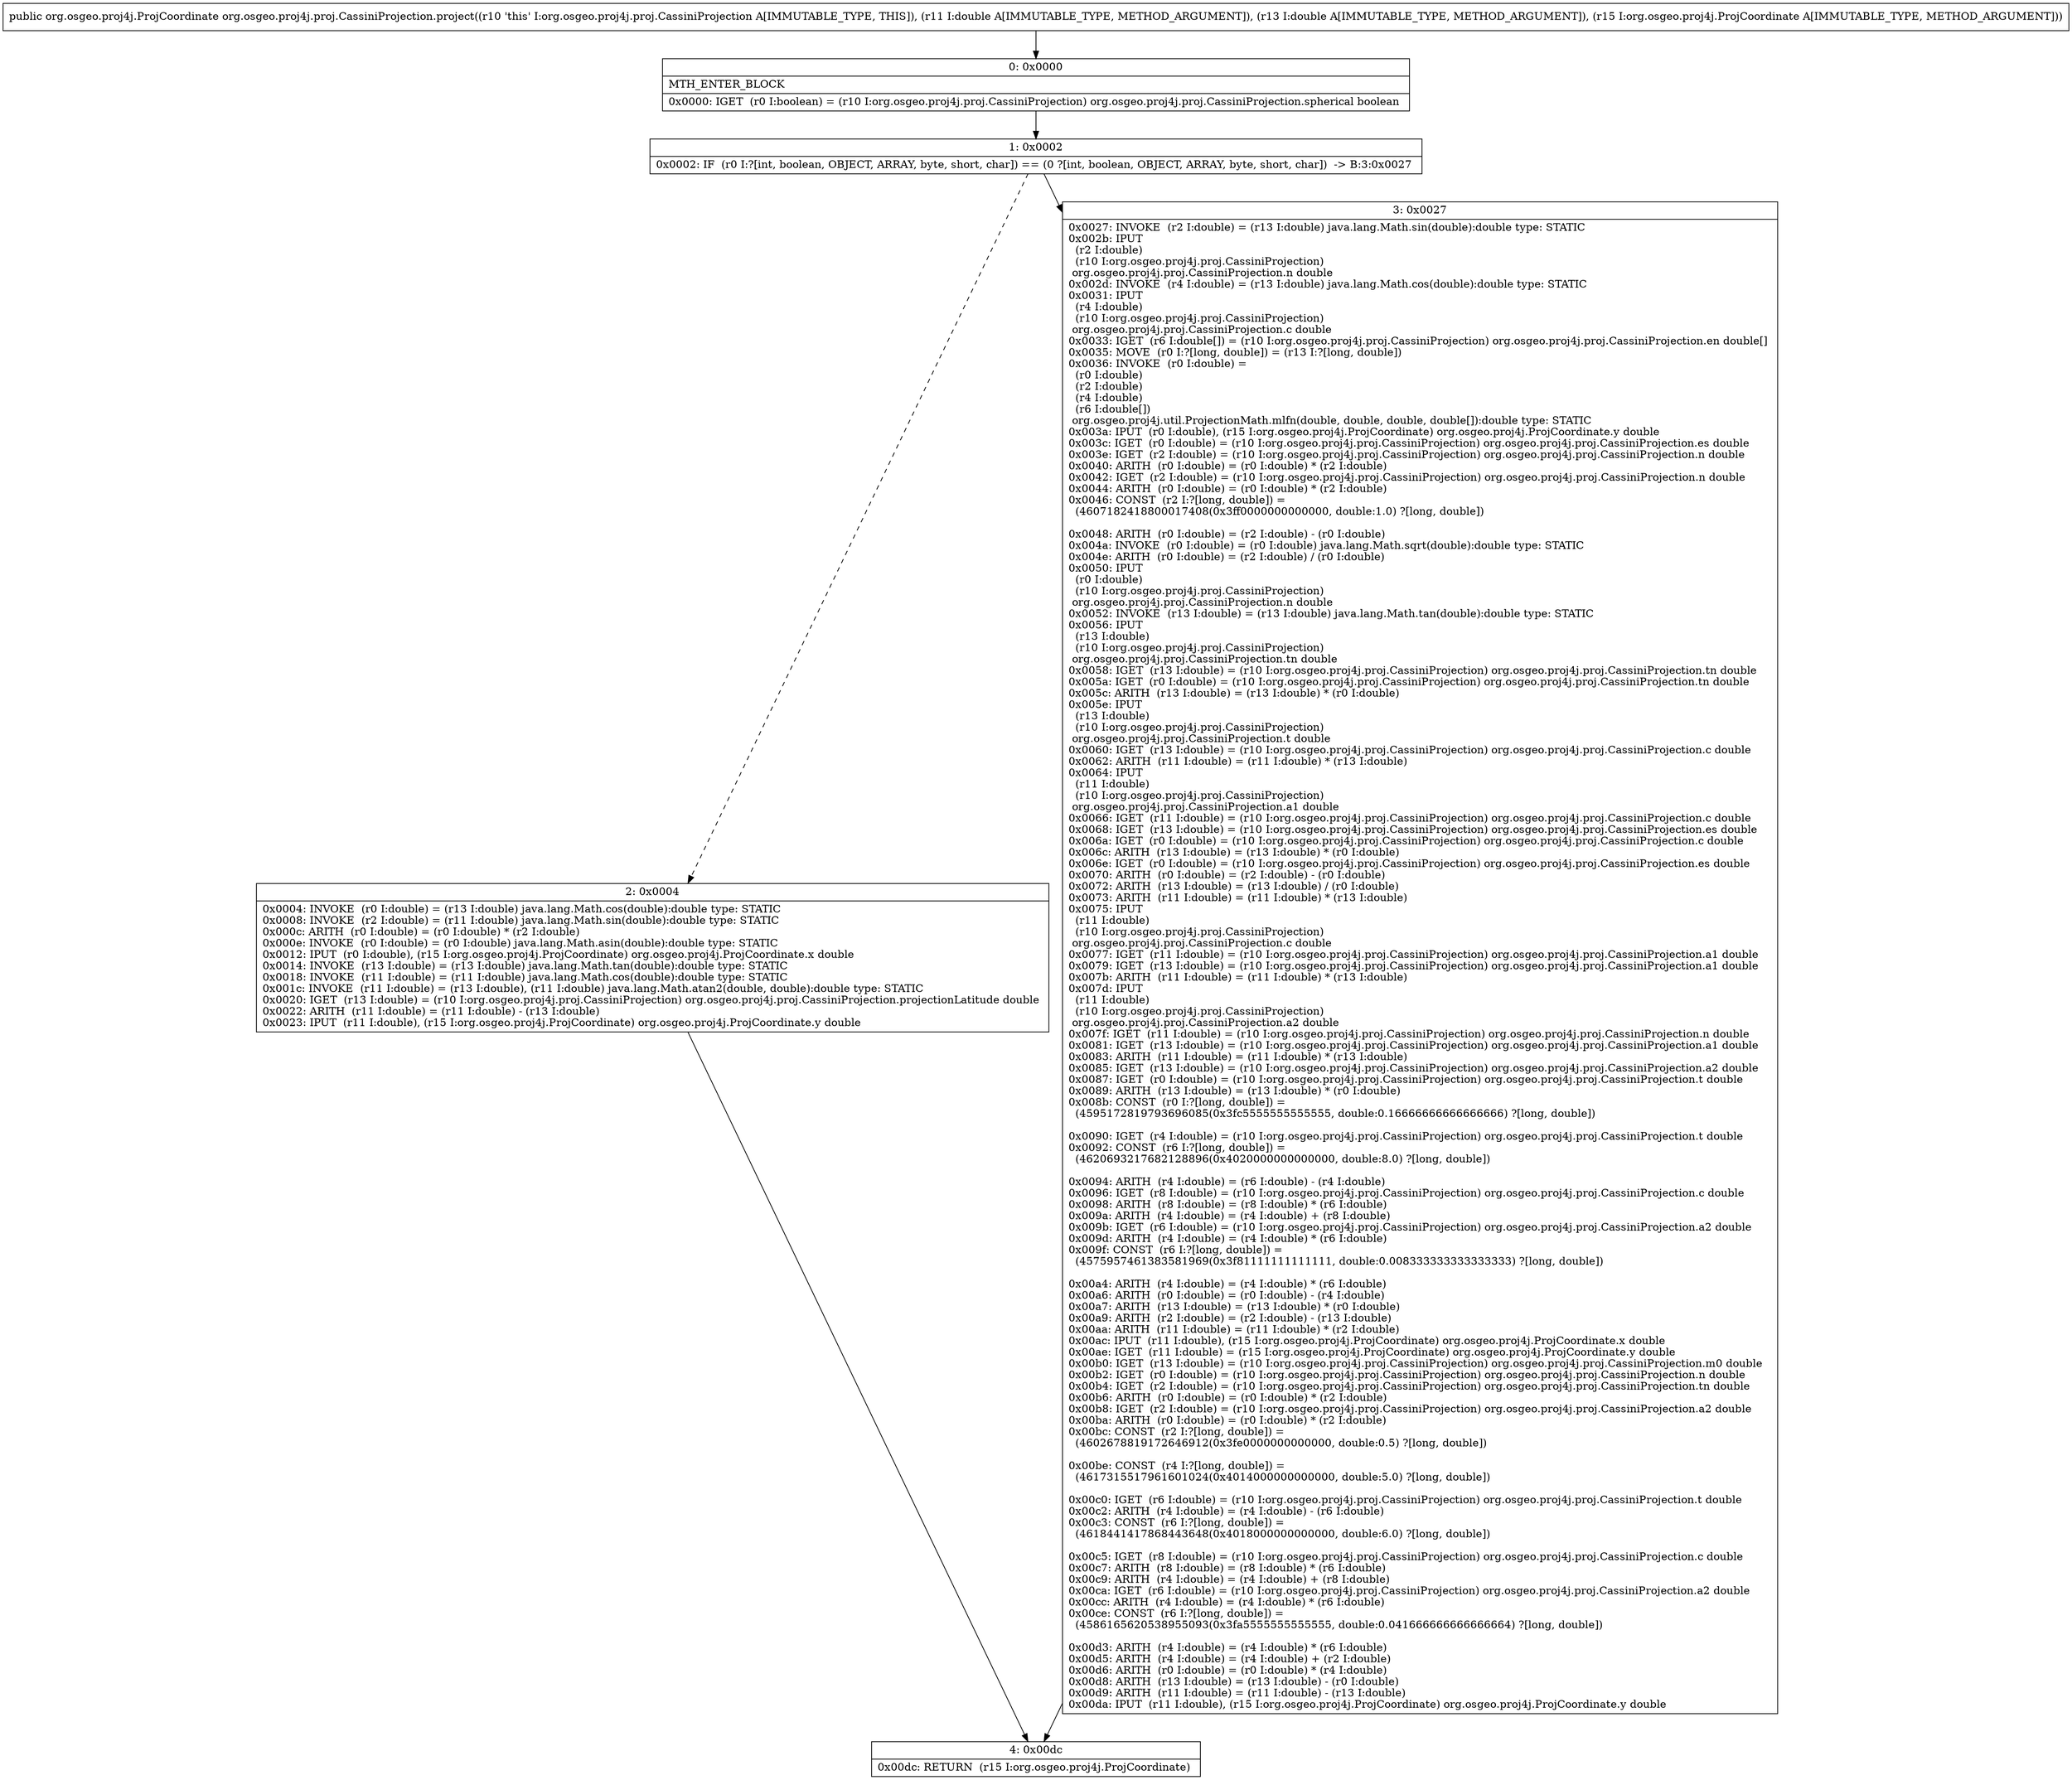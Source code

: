 digraph "CFG fororg.osgeo.proj4j.proj.CassiniProjection.project(DDLorg\/osgeo\/proj4j\/ProjCoordinate;)Lorg\/osgeo\/proj4j\/ProjCoordinate;" {
Node_0 [shape=record,label="{0\:\ 0x0000|MTH_ENTER_BLOCK\l|0x0000: IGET  (r0 I:boolean) = (r10 I:org.osgeo.proj4j.proj.CassiniProjection) org.osgeo.proj4j.proj.CassiniProjection.spherical boolean \l}"];
Node_1 [shape=record,label="{1\:\ 0x0002|0x0002: IF  (r0 I:?[int, boolean, OBJECT, ARRAY, byte, short, char]) == (0 ?[int, boolean, OBJECT, ARRAY, byte, short, char])  \-\> B:3:0x0027 \l}"];
Node_2 [shape=record,label="{2\:\ 0x0004|0x0004: INVOKE  (r0 I:double) = (r13 I:double) java.lang.Math.cos(double):double type: STATIC \l0x0008: INVOKE  (r2 I:double) = (r11 I:double) java.lang.Math.sin(double):double type: STATIC \l0x000c: ARITH  (r0 I:double) = (r0 I:double) * (r2 I:double) \l0x000e: INVOKE  (r0 I:double) = (r0 I:double) java.lang.Math.asin(double):double type: STATIC \l0x0012: IPUT  (r0 I:double), (r15 I:org.osgeo.proj4j.ProjCoordinate) org.osgeo.proj4j.ProjCoordinate.x double \l0x0014: INVOKE  (r13 I:double) = (r13 I:double) java.lang.Math.tan(double):double type: STATIC \l0x0018: INVOKE  (r11 I:double) = (r11 I:double) java.lang.Math.cos(double):double type: STATIC \l0x001c: INVOKE  (r11 I:double) = (r13 I:double), (r11 I:double) java.lang.Math.atan2(double, double):double type: STATIC \l0x0020: IGET  (r13 I:double) = (r10 I:org.osgeo.proj4j.proj.CassiniProjection) org.osgeo.proj4j.proj.CassiniProjection.projectionLatitude double \l0x0022: ARITH  (r11 I:double) = (r11 I:double) \- (r13 I:double) \l0x0023: IPUT  (r11 I:double), (r15 I:org.osgeo.proj4j.ProjCoordinate) org.osgeo.proj4j.ProjCoordinate.y double \l}"];
Node_3 [shape=record,label="{3\:\ 0x0027|0x0027: INVOKE  (r2 I:double) = (r13 I:double) java.lang.Math.sin(double):double type: STATIC \l0x002b: IPUT  \l  (r2 I:double)\l  (r10 I:org.osgeo.proj4j.proj.CassiniProjection)\l org.osgeo.proj4j.proj.CassiniProjection.n double \l0x002d: INVOKE  (r4 I:double) = (r13 I:double) java.lang.Math.cos(double):double type: STATIC \l0x0031: IPUT  \l  (r4 I:double)\l  (r10 I:org.osgeo.proj4j.proj.CassiniProjection)\l org.osgeo.proj4j.proj.CassiniProjection.c double \l0x0033: IGET  (r6 I:double[]) = (r10 I:org.osgeo.proj4j.proj.CassiniProjection) org.osgeo.proj4j.proj.CassiniProjection.en double[] \l0x0035: MOVE  (r0 I:?[long, double]) = (r13 I:?[long, double]) \l0x0036: INVOKE  (r0 I:double) = \l  (r0 I:double)\l  (r2 I:double)\l  (r4 I:double)\l  (r6 I:double[])\l org.osgeo.proj4j.util.ProjectionMath.mlfn(double, double, double, double[]):double type: STATIC \l0x003a: IPUT  (r0 I:double), (r15 I:org.osgeo.proj4j.ProjCoordinate) org.osgeo.proj4j.ProjCoordinate.y double \l0x003c: IGET  (r0 I:double) = (r10 I:org.osgeo.proj4j.proj.CassiniProjection) org.osgeo.proj4j.proj.CassiniProjection.es double \l0x003e: IGET  (r2 I:double) = (r10 I:org.osgeo.proj4j.proj.CassiniProjection) org.osgeo.proj4j.proj.CassiniProjection.n double \l0x0040: ARITH  (r0 I:double) = (r0 I:double) * (r2 I:double) \l0x0042: IGET  (r2 I:double) = (r10 I:org.osgeo.proj4j.proj.CassiniProjection) org.osgeo.proj4j.proj.CassiniProjection.n double \l0x0044: ARITH  (r0 I:double) = (r0 I:double) * (r2 I:double) \l0x0046: CONST  (r2 I:?[long, double]) = \l  (4607182418800017408(0x3ff0000000000000, double:1.0) ?[long, double])\l \l0x0048: ARITH  (r0 I:double) = (r2 I:double) \- (r0 I:double) \l0x004a: INVOKE  (r0 I:double) = (r0 I:double) java.lang.Math.sqrt(double):double type: STATIC \l0x004e: ARITH  (r0 I:double) = (r2 I:double) \/ (r0 I:double) \l0x0050: IPUT  \l  (r0 I:double)\l  (r10 I:org.osgeo.proj4j.proj.CassiniProjection)\l org.osgeo.proj4j.proj.CassiniProjection.n double \l0x0052: INVOKE  (r13 I:double) = (r13 I:double) java.lang.Math.tan(double):double type: STATIC \l0x0056: IPUT  \l  (r13 I:double)\l  (r10 I:org.osgeo.proj4j.proj.CassiniProjection)\l org.osgeo.proj4j.proj.CassiniProjection.tn double \l0x0058: IGET  (r13 I:double) = (r10 I:org.osgeo.proj4j.proj.CassiniProjection) org.osgeo.proj4j.proj.CassiniProjection.tn double \l0x005a: IGET  (r0 I:double) = (r10 I:org.osgeo.proj4j.proj.CassiniProjection) org.osgeo.proj4j.proj.CassiniProjection.tn double \l0x005c: ARITH  (r13 I:double) = (r13 I:double) * (r0 I:double) \l0x005e: IPUT  \l  (r13 I:double)\l  (r10 I:org.osgeo.proj4j.proj.CassiniProjection)\l org.osgeo.proj4j.proj.CassiniProjection.t double \l0x0060: IGET  (r13 I:double) = (r10 I:org.osgeo.proj4j.proj.CassiniProjection) org.osgeo.proj4j.proj.CassiniProjection.c double \l0x0062: ARITH  (r11 I:double) = (r11 I:double) * (r13 I:double) \l0x0064: IPUT  \l  (r11 I:double)\l  (r10 I:org.osgeo.proj4j.proj.CassiniProjection)\l org.osgeo.proj4j.proj.CassiniProjection.a1 double \l0x0066: IGET  (r11 I:double) = (r10 I:org.osgeo.proj4j.proj.CassiniProjection) org.osgeo.proj4j.proj.CassiniProjection.c double \l0x0068: IGET  (r13 I:double) = (r10 I:org.osgeo.proj4j.proj.CassiniProjection) org.osgeo.proj4j.proj.CassiniProjection.es double \l0x006a: IGET  (r0 I:double) = (r10 I:org.osgeo.proj4j.proj.CassiniProjection) org.osgeo.proj4j.proj.CassiniProjection.c double \l0x006c: ARITH  (r13 I:double) = (r13 I:double) * (r0 I:double) \l0x006e: IGET  (r0 I:double) = (r10 I:org.osgeo.proj4j.proj.CassiniProjection) org.osgeo.proj4j.proj.CassiniProjection.es double \l0x0070: ARITH  (r0 I:double) = (r2 I:double) \- (r0 I:double) \l0x0072: ARITH  (r13 I:double) = (r13 I:double) \/ (r0 I:double) \l0x0073: ARITH  (r11 I:double) = (r11 I:double) * (r13 I:double) \l0x0075: IPUT  \l  (r11 I:double)\l  (r10 I:org.osgeo.proj4j.proj.CassiniProjection)\l org.osgeo.proj4j.proj.CassiniProjection.c double \l0x0077: IGET  (r11 I:double) = (r10 I:org.osgeo.proj4j.proj.CassiniProjection) org.osgeo.proj4j.proj.CassiniProjection.a1 double \l0x0079: IGET  (r13 I:double) = (r10 I:org.osgeo.proj4j.proj.CassiniProjection) org.osgeo.proj4j.proj.CassiniProjection.a1 double \l0x007b: ARITH  (r11 I:double) = (r11 I:double) * (r13 I:double) \l0x007d: IPUT  \l  (r11 I:double)\l  (r10 I:org.osgeo.proj4j.proj.CassiniProjection)\l org.osgeo.proj4j.proj.CassiniProjection.a2 double \l0x007f: IGET  (r11 I:double) = (r10 I:org.osgeo.proj4j.proj.CassiniProjection) org.osgeo.proj4j.proj.CassiniProjection.n double \l0x0081: IGET  (r13 I:double) = (r10 I:org.osgeo.proj4j.proj.CassiniProjection) org.osgeo.proj4j.proj.CassiniProjection.a1 double \l0x0083: ARITH  (r11 I:double) = (r11 I:double) * (r13 I:double) \l0x0085: IGET  (r13 I:double) = (r10 I:org.osgeo.proj4j.proj.CassiniProjection) org.osgeo.proj4j.proj.CassiniProjection.a2 double \l0x0087: IGET  (r0 I:double) = (r10 I:org.osgeo.proj4j.proj.CassiniProjection) org.osgeo.proj4j.proj.CassiniProjection.t double \l0x0089: ARITH  (r13 I:double) = (r13 I:double) * (r0 I:double) \l0x008b: CONST  (r0 I:?[long, double]) = \l  (4595172819793696085(0x3fc5555555555555, double:0.16666666666666666) ?[long, double])\l \l0x0090: IGET  (r4 I:double) = (r10 I:org.osgeo.proj4j.proj.CassiniProjection) org.osgeo.proj4j.proj.CassiniProjection.t double \l0x0092: CONST  (r6 I:?[long, double]) = \l  (4620693217682128896(0x4020000000000000, double:8.0) ?[long, double])\l \l0x0094: ARITH  (r4 I:double) = (r6 I:double) \- (r4 I:double) \l0x0096: IGET  (r8 I:double) = (r10 I:org.osgeo.proj4j.proj.CassiniProjection) org.osgeo.proj4j.proj.CassiniProjection.c double \l0x0098: ARITH  (r8 I:double) = (r8 I:double) * (r6 I:double) \l0x009a: ARITH  (r4 I:double) = (r4 I:double) + (r8 I:double) \l0x009b: IGET  (r6 I:double) = (r10 I:org.osgeo.proj4j.proj.CassiniProjection) org.osgeo.proj4j.proj.CassiniProjection.a2 double \l0x009d: ARITH  (r4 I:double) = (r4 I:double) * (r6 I:double) \l0x009f: CONST  (r6 I:?[long, double]) = \l  (4575957461383581969(0x3f81111111111111, double:0.008333333333333333) ?[long, double])\l \l0x00a4: ARITH  (r4 I:double) = (r4 I:double) * (r6 I:double) \l0x00a6: ARITH  (r0 I:double) = (r0 I:double) \- (r4 I:double) \l0x00a7: ARITH  (r13 I:double) = (r13 I:double) * (r0 I:double) \l0x00a9: ARITH  (r2 I:double) = (r2 I:double) \- (r13 I:double) \l0x00aa: ARITH  (r11 I:double) = (r11 I:double) * (r2 I:double) \l0x00ac: IPUT  (r11 I:double), (r15 I:org.osgeo.proj4j.ProjCoordinate) org.osgeo.proj4j.ProjCoordinate.x double \l0x00ae: IGET  (r11 I:double) = (r15 I:org.osgeo.proj4j.ProjCoordinate) org.osgeo.proj4j.ProjCoordinate.y double \l0x00b0: IGET  (r13 I:double) = (r10 I:org.osgeo.proj4j.proj.CassiniProjection) org.osgeo.proj4j.proj.CassiniProjection.m0 double \l0x00b2: IGET  (r0 I:double) = (r10 I:org.osgeo.proj4j.proj.CassiniProjection) org.osgeo.proj4j.proj.CassiniProjection.n double \l0x00b4: IGET  (r2 I:double) = (r10 I:org.osgeo.proj4j.proj.CassiniProjection) org.osgeo.proj4j.proj.CassiniProjection.tn double \l0x00b6: ARITH  (r0 I:double) = (r0 I:double) * (r2 I:double) \l0x00b8: IGET  (r2 I:double) = (r10 I:org.osgeo.proj4j.proj.CassiniProjection) org.osgeo.proj4j.proj.CassiniProjection.a2 double \l0x00ba: ARITH  (r0 I:double) = (r0 I:double) * (r2 I:double) \l0x00bc: CONST  (r2 I:?[long, double]) = \l  (4602678819172646912(0x3fe0000000000000, double:0.5) ?[long, double])\l \l0x00be: CONST  (r4 I:?[long, double]) = \l  (4617315517961601024(0x4014000000000000, double:5.0) ?[long, double])\l \l0x00c0: IGET  (r6 I:double) = (r10 I:org.osgeo.proj4j.proj.CassiniProjection) org.osgeo.proj4j.proj.CassiniProjection.t double \l0x00c2: ARITH  (r4 I:double) = (r4 I:double) \- (r6 I:double) \l0x00c3: CONST  (r6 I:?[long, double]) = \l  (4618441417868443648(0x4018000000000000, double:6.0) ?[long, double])\l \l0x00c5: IGET  (r8 I:double) = (r10 I:org.osgeo.proj4j.proj.CassiniProjection) org.osgeo.proj4j.proj.CassiniProjection.c double \l0x00c7: ARITH  (r8 I:double) = (r8 I:double) * (r6 I:double) \l0x00c9: ARITH  (r4 I:double) = (r4 I:double) + (r8 I:double) \l0x00ca: IGET  (r6 I:double) = (r10 I:org.osgeo.proj4j.proj.CassiniProjection) org.osgeo.proj4j.proj.CassiniProjection.a2 double \l0x00cc: ARITH  (r4 I:double) = (r4 I:double) * (r6 I:double) \l0x00ce: CONST  (r6 I:?[long, double]) = \l  (4586165620538955093(0x3fa5555555555555, double:0.041666666666666664) ?[long, double])\l \l0x00d3: ARITH  (r4 I:double) = (r4 I:double) * (r6 I:double) \l0x00d5: ARITH  (r4 I:double) = (r4 I:double) + (r2 I:double) \l0x00d6: ARITH  (r0 I:double) = (r0 I:double) * (r4 I:double) \l0x00d8: ARITH  (r13 I:double) = (r13 I:double) \- (r0 I:double) \l0x00d9: ARITH  (r11 I:double) = (r11 I:double) \- (r13 I:double) \l0x00da: IPUT  (r11 I:double), (r15 I:org.osgeo.proj4j.ProjCoordinate) org.osgeo.proj4j.ProjCoordinate.y double \l}"];
Node_4 [shape=record,label="{4\:\ 0x00dc|0x00dc: RETURN  (r15 I:org.osgeo.proj4j.ProjCoordinate) \l}"];
MethodNode[shape=record,label="{public org.osgeo.proj4j.ProjCoordinate org.osgeo.proj4j.proj.CassiniProjection.project((r10 'this' I:org.osgeo.proj4j.proj.CassiniProjection A[IMMUTABLE_TYPE, THIS]), (r11 I:double A[IMMUTABLE_TYPE, METHOD_ARGUMENT]), (r13 I:double A[IMMUTABLE_TYPE, METHOD_ARGUMENT]), (r15 I:org.osgeo.proj4j.ProjCoordinate A[IMMUTABLE_TYPE, METHOD_ARGUMENT])) }"];
MethodNode -> Node_0;
Node_0 -> Node_1;
Node_1 -> Node_2[style=dashed];
Node_1 -> Node_3;
Node_2 -> Node_4;
Node_3 -> Node_4;
}

